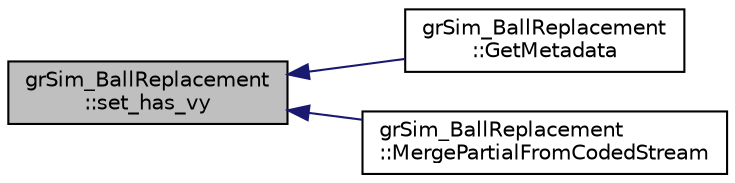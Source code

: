 digraph "grSim_BallReplacement::set_has_vy"
{
 // INTERACTIVE_SVG=YES
  edge [fontname="Helvetica",fontsize="10",labelfontname="Helvetica",labelfontsize="10"];
  node [fontname="Helvetica",fontsize="10",shape=record];
  rankdir="LR";
  Node1 [label="grSim_BallReplacement\l::set_has_vy",height=0.2,width=0.4,color="black", fillcolor="grey75", style="filled", fontcolor="black"];
  Node1 -> Node2 [dir="back",color="midnightblue",fontsize="10",style="solid",fontname="Helvetica"];
  Node2 [label="grSim_BallReplacement\l::GetMetadata",height=0.2,width=0.4,color="black", fillcolor="white", style="filled",URL="$d2/db1/classgr_sim___ball_replacement.html#a2cc39b028a129b372f40e3d8a73d0e57"];
  Node1 -> Node3 [dir="back",color="midnightblue",fontsize="10",style="solid",fontname="Helvetica"];
  Node3 [label="grSim_BallReplacement\l::MergePartialFromCodedStream",height=0.2,width=0.4,color="black", fillcolor="white", style="filled",URL="$d2/db1/classgr_sim___ball_replacement.html#a6520edc414aa364eda002af7f708bc72"];
}
